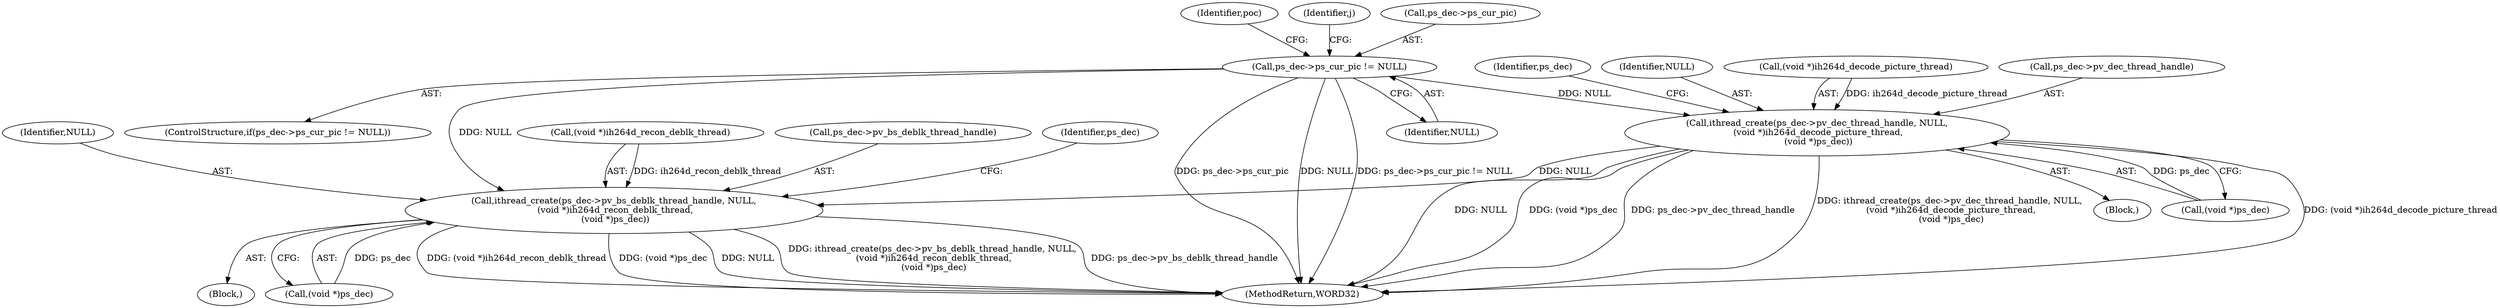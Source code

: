 digraph "0_Android_0b23c81c3dd9ec38f7e6806a3955fed1925541a0_1@pointer" {
"1000275" [label="(Call,ps_dec->ps_cur_pic != NULL)"];
"1000455" [label="(Call,ithread_create(ps_dec->pv_dec_thread_handle, NULL,\n (void *)ih264d_decode_picture_thread,\n (void *)ps_dec))"];
"1000499" [label="(Call,ithread_create(ps_dec->pv_bs_deblk_thread_handle, NULL,\n (void *)ih264d_recon_deblk_thread,\n (void *)ps_dec))"];
"1000281" [label="(Identifier,poc)"];
"1000290" [label="(Identifier,j)"];
"1000276" [label="(Call,ps_dec->ps_cur_pic)"];
"1000456" [label="(Call,ps_dec->pv_dec_thread_handle)"];
"1000279" [label="(Identifier,NULL)"];
"1000274" [label="(ControlStructure,if(ps_dec->ps_cur_pic != NULL))"];
"1000455" [label="(Call,ithread_create(ps_dec->pv_dec_thread_handle, NULL,\n (void *)ih264d_decode_picture_thread,\n (void *)ps_dec))"];
"1000468" [label="(Identifier,ps_dec)"];
"1000454" [label="(Block,)"];
"1000493" [label="(Block,)"];
"1000459" [label="(Identifier,NULL)"];
"1000500" [label="(Call,ps_dec->pv_bs_deblk_thread_handle)"];
"1000275" [label="(Call,ps_dec->ps_cur_pic != NULL)"];
"1000499" [label="(Call,ithread_create(ps_dec->pv_bs_deblk_thread_handle, NULL,\n (void *)ih264d_recon_deblk_thread,\n (void *)ps_dec))"];
"1000512" [label="(Identifier,ps_dec)"];
"1000463" [label="(Call,(void *)ps_dec)"];
"1000507" [label="(Call,(void *)ps_dec)"];
"1000460" [label="(Call,(void *)ih264d_decode_picture_thread)"];
"1000503" [label="(Identifier,NULL)"];
"1001422" [label="(MethodReturn,WORD32)"];
"1000504" [label="(Call,(void *)ih264d_recon_deblk_thread)"];
"1000275" -> "1000274"  [label="AST: "];
"1000275" -> "1000279"  [label="CFG: "];
"1000276" -> "1000275"  [label="AST: "];
"1000279" -> "1000275"  [label="AST: "];
"1000281" -> "1000275"  [label="CFG: "];
"1000290" -> "1000275"  [label="CFG: "];
"1000275" -> "1001422"  [label="DDG: ps_dec->ps_cur_pic != NULL"];
"1000275" -> "1001422"  [label="DDG: ps_dec->ps_cur_pic"];
"1000275" -> "1001422"  [label="DDG: NULL"];
"1000275" -> "1000455"  [label="DDG: NULL"];
"1000275" -> "1000499"  [label="DDG: NULL"];
"1000455" -> "1000454"  [label="AST: "];
"1000455" -> "1000463"  [label="CFG: "];
"1000456" -> "1000455"  [label="AST: "];
"1000459" -> "1000455"  [label="AST: "];
"1000460" -> "1000455"  [label="AST: "];
"1000463" -> "1000455"  [label="AST: "];
"1000468" -> "1000455"  [label="CFG: "];
"1000455" -> "1001422"  [label="DDG: ithread_create(ps_dec->pv_dec_thread_handle, NULL,\n (void *)ih264d_decode_picture_thread,\n (void *)ps_dec)"];
"1000455" -> "1001422"  [label="DDG: (void *)ih264d_decode_picture_thread"];
"1000455" -> "1001422"  [label="DDG: NULL"];
"1000455" -> "1001422"  [label="DDG: (void *)ps_dec"];
"1000455" -> "1001422"  [label="DDG: ps_dec->pv_dec_thread_handle"];
"1000460" -> "1000455"  [label="DDG: ih264d_decode_picture_thread"];
"1000463" -> "1000455"  [label="DDG: ps_dec"];
"1000455" -> "1000499"  [label="DDG: NULL"];
"1000499" -> "1000493"  [label="AST: "];
"1000499" -> "1000507"  [label="CFG: "];
"1000500" -> "1000499"  [label="AST: "];
"1000503" -> "1000499"  [label="AST: "];
"1000504" -> "1000499"  [label="AST: "];
"1000507" -> "1000499"  [label="AST: "];
"1000512" -> "1000499"  [label="CFG: "];
"1000499" -> "1001422"  [label="DDG: (void *)ps_dec"];
"1000499" -> "1001422"  [label="DDG: NULL"];
"1000499" -> "1001422"  [label="DDG: ithread_create(ps_dec->pv_bs_deblk_thread_handle, NULL,\n (void *)ih264d_recon_deblk_thread,\n (void *)ps_dec)"];
"1000499" -> "1001422"  [label="DDG: ps_dec->pv_bs_deblk_thread_handle"];
"1000499" -> "1001422"  [label="DDG: (void *)ih264d_recon_deblk_thread"];
"1000504" -> "1000499"  [label="DDG: ih264d_recon_deblk_thread"];
"1000507" -> "1000499"  [label="DDG: ps_dec"];
}
